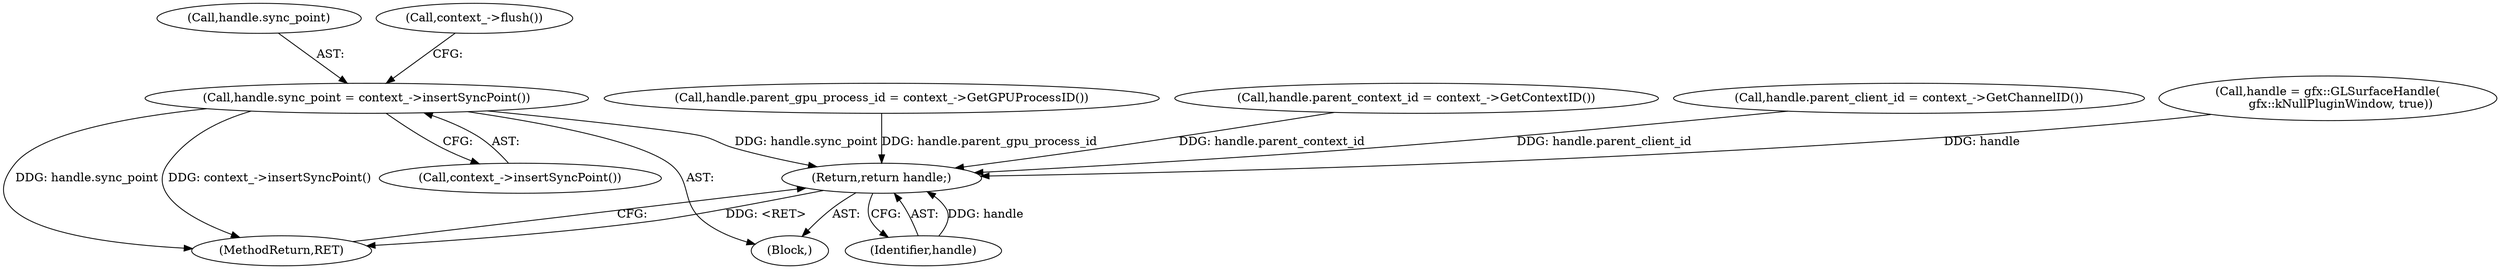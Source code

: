 digraph "1_Chrome_18d67244984a574ba2dd8779faabc0e3e34f4b76_10@del" {
"1000146" [label="(Call,handle.sync_point = context_->insertSyncPoint())"];
"1000152" [label="(Return,return handle;)"];
"1000153" [label="(Identifier,handle)"];
"1000150" [label="(Call,context_->insertSyncPoint())"];
"1000117" [label="(Call,handle.parent_gpu_process_id = context_->GetGPUProcessID())"];
"1000127" [label="(Call,handle.parent_context_id = context_->GetContextID())"];
"1000147" [label="(Call,handle.sync_point)"];
"1000154" [label="(MethodReturn,RET)"];
"1000152" [label="(Return,return handle;)"];
"1000122" [label="(Call,handle.parent_client_id = context_->GetChannelID())"];
"1000112" [label="(Call,handle = gfx::GLSurfaceHandle(\n       gfx::kNullPluginWindow, true))"];
"1000146" [label="(Call,handle.sync_point = context_->insertSyncPoint())"];
"1000101" [label="(Block,)"];
"1000151" [label="(Call,context_->flush())"];
"1000146" -> "1000101"  [label="AST: "];
"1000146" -> "1000150"  [label="CFG: "];
"1000147" -> "1000146"  [label="AST: "];
"1000150" -> "1000146"  [label="AST: "];
"1000151" -> "1000146"  [label="CFG: "];
"1000146" -> "1000154"  [label="DDG: context_->insertSyncPoint()"];
"1000146" -> "1000154"  [label="DDG: handle.sync_point"];
"1000146" -> "1000152"  [label="DDG: handle.sync_point"];
"1000152" -> "1000101"  [label="AST: "];
"1000152" -> "1000153"  [label="CFG: "];
"1000153" -> "1000152"  [label="AST: "];
"1000154" -> "1000152"  [label="CFG: "];
"1000152" -> "1000154"  [label="DDG: <RET>"];
"1000153" -> "1000152"  [label="DDG: handle"];
"1000122" -> "1000152"  [label="DDG: handle.parent_client_id"];
"1000117" -> "1000152"  [label="DDG: handle.parent_gpu_process_id"];
"1000112" -> "1000152"  [label="DDG: handle"];
"1000127" -> "1000152"  [label="DDG: handle.parent_context_id"];
}
